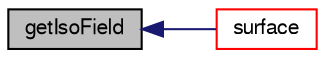 digraph "getIsoField"
{
  bgcolor="transparent";
  edge [fontname="FreeSans",fontsize="10",labelfontname="FreeSans",labelfontsize="10"];
  node [fontname="FreeSans",fontsize="10",shape=record];
  rankdir="LR";
  Node471 [label="getIsoField",height=0.2,width=0.4,color="black", fillcolor="grey75", style="filled", fontcolor="black"];
  Node471 -> Node472 [dir="back",color="midnightblue",fontsize="10",style="solid",fontname="FreeSans"];
  Node472 [label="surface",height=0.2,width=0.4,color="red",URL="$a29354.html#a02ad9066dcc3ba51f576903d355eb7d5"];
}
